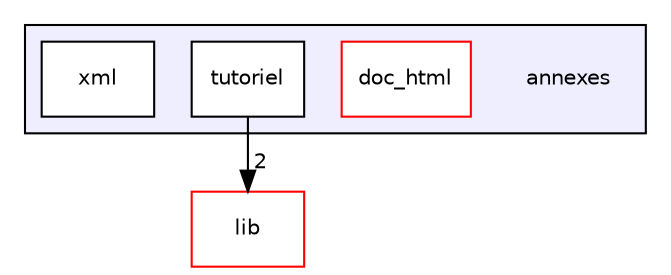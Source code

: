digraph "annexes" {
  compound=true
  node [ fontsize="10", fontname="Helvetica"];
  edge [ labelfontsize="10", labelfontname="Helvetica"];
  subgraph clusterdir_5f68467203ae247211b4b892d1eb974d {
    graph [ bgcolor="#eeeeff", pencolor="black", label="" URL="dir_5f68467203ae247211b4b892d1eb974d.html"];
    dir_5f68467203ae247211b4b892d1eb974d [shape=plaintext label="annexes"];
    dir_57af5b0c31a2c9fa6f238c8e4b8a58cc [shape=box label="doc_html" color="red" fillcolor="white" style="filled" URL="dir_57af5b0c31a2c9fa6f238c8e4b8a58cc.html"];
    dir_a27da54ff62549009583f5039d07860b [shape=box label="tutoriel" color="black" fillcolor="white" style="filled" URL="dir_a27da54ff62549009583f5039d07860b.html"];
    dir_1fb3124171196a1246034d9f6173b38f [shape=box label="xml" color="black" fillcolor="white" style="filled" URL="dir_1fb3124171196a1246034d9f6173b38f.html"];
  }
  dir_97aefd0d527b934f1d99a682da8fe6a9 [shape=box label="lib" fillcolor="white" style="filled" color="red" URL="dir_97aefd0d527b934f1d99a682da8fe6a9.html"];
  dir_a27da54ff62549009583f5039d07860b->dir_97aefd0d527b934f1d99a682da8fe6a9 [headlabel="2", labeldistance=1.5 headhref="dir_000003_000010.html"];
}
